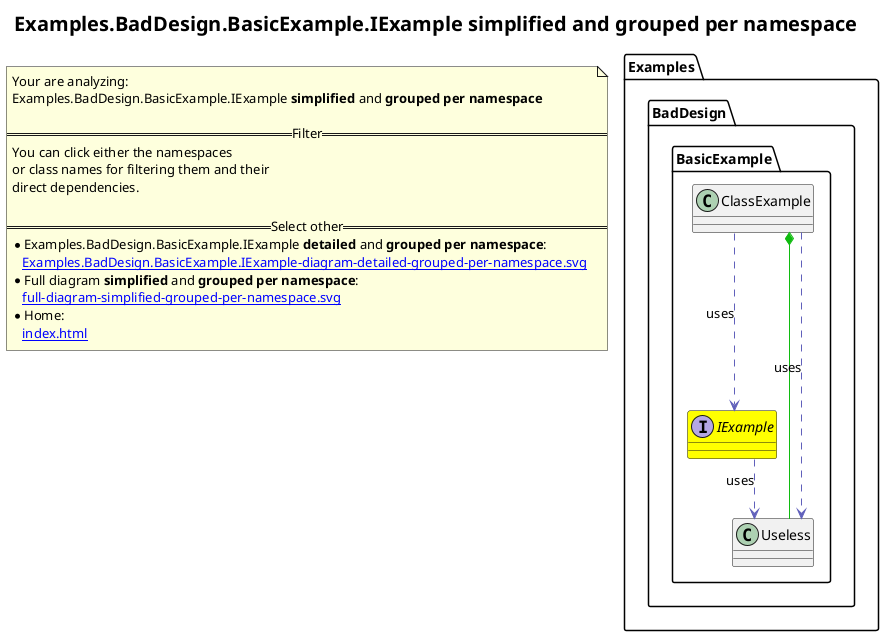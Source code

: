 @startuml
skinparam linetype ortho
title <size:20>Examples.BadDesign.BasicExample.IExample **simplified** and **grouped per namespace**</size>
note "Your are analyzing:\nExamples.BadDesign.BasicExample.IExample **simplified** and **grouped per namespace**\n\n==Filter==\nYou can click either the namespaces \nor class names for filtering them and their\ndirect dependencies.\n\n==Select other==\n* Examples.BadDesign.BasicExample.IExample **detailed** and **grouped per namespace**:\n   [[Examples.BadDesign.BasicExample.IExample-diagram-detailed-grouped-per-namespace.svg]]\n* Full diagram **simplified** and **grouped per namespace**:\n   [[full-diagram-simplified-grouped-per-namespace.svg]]\n* Home:\n   [[index.html]]" as FloatingNote
namespace Examples [[Examples-diagram-simplified-grouped-per-namespace.svg]] {
namespace Examples.BadDesign [[Examples.BadDesign-diagram-simplified-grouped-per-namespace.svg]] {
namespace Examples.BadDesign.BasicExample [[Examples.BadDesign.BasicExample-diagram-simplified-grouped-per-namespace.svg]] {
    interface Examples.BadDesign.BasicExample.IExample [[Examples.BadDesign.BasicExample.IExample-diagram-simplified-grouped-per-namespace.svg]] #yellow {
    }
    class Examples.BadDesign.BasicExample.Useless [[Examples.BadDesign.BasicExample.Useless-diagram-simplified-grouped-per-namespace.svg]]  {
    }
    class Examples.BadDesign.BasicExample.ClassExample [[Examples.BadDesign.BasicExample.ClassExample-diagram-simplified-grouped-per-namespace.svg]]  {
    }
'Compared namespace Examples.BadDesign.BasicExample [[Examples.BadDesign.BasicExample-diagram-simplified-grouped-per-namespace.svg]] { with last element of     }
' Closing all previous_sub_namespace_list namespace None because file analysis is finished.
' Closing namespace BasicExample
}
' Closing namespace BadDesign
}
' Closing namespace Examples
}
 ' *************************************** 
 ' *************************************** 
 ' *************************************** 
' Class relations extracted from namespace:
' Examples.BadDesign.BasicExample
Examples.BadDesign.BasicExample.IExample .[#6060BB].> Examples.BadDesign.BasicExample.Useless  : uses 
Examples.BadDesign.BasicExample.ClassExample *-[#10BB10]- Examples.BadDesign.BasicExample.Useless 
Examples.BadDesign.BasicExample.ClassExample .[#6060BB].> Examples.BadDesign.BasicExample.Useless  : uses 
Examples.BadDesign.BasicExample.ClassExample .[#6060BB].> Examples.BadDesign.BasicExample.IExample  : uses 
@enduml